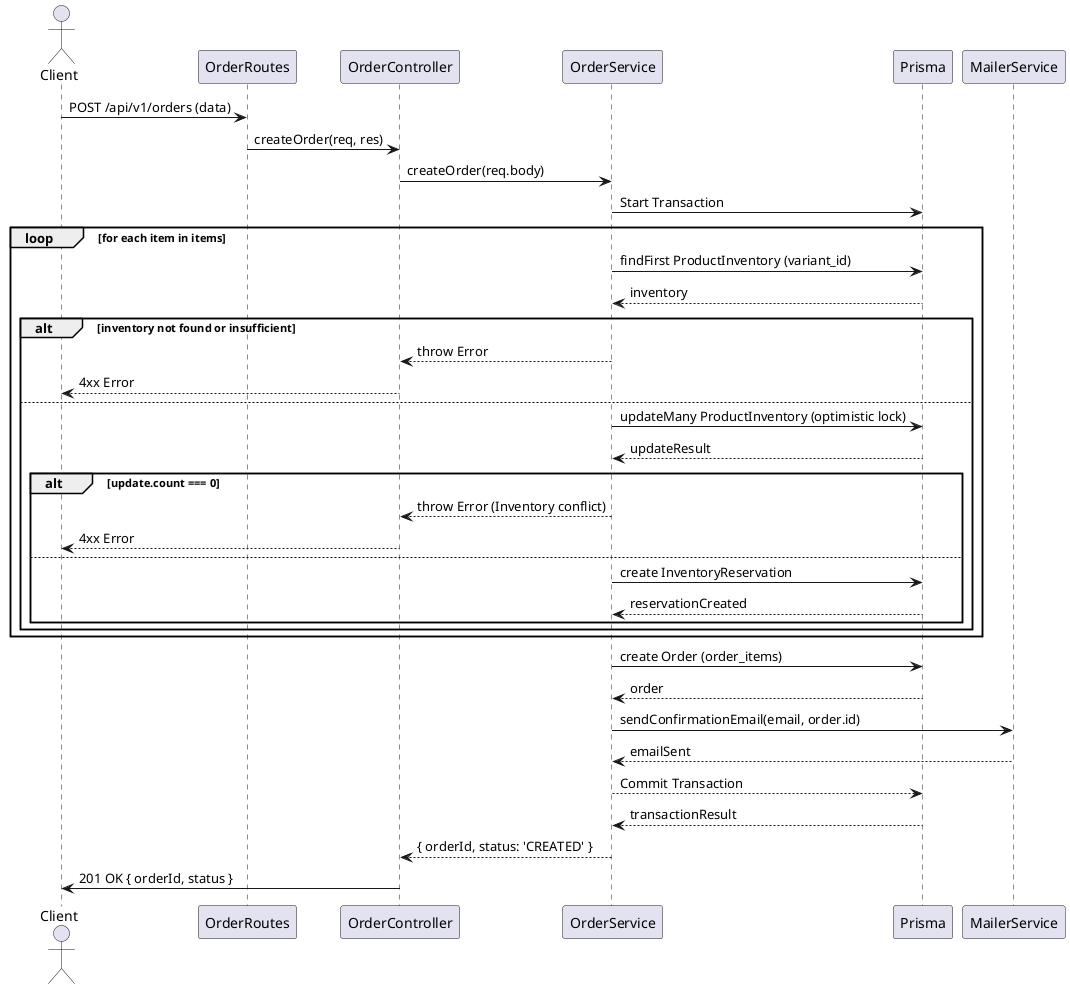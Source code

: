 @startuml CreateOrder
actor Client
participant "OrderRoutes" as Routes
participant "OrderController" as Controller
participant "OrderService" as Service
participant "Prisma" as DB
participant "MailerService" as Mailer

Client -> Routes : POST /api/v1/orders (data)
Routes -> Controller : createOrder(req, res)
Controller -> Service : createOrder(req.body)
Service -> DB : Start Transaction
loop for each item in items
    Service -> DB : findFirst ProductInventory (variant_id)
    DB --> Service : inventory
    alt inventory not found or insufficient
        Service --> Controller : throw Error
        Controller --> Client : 4xx Error
    else
        Service -> DB : updateMany ProductInventory (optimistic lock)
        DB --> Service : updateResult
        alt update.count === 0
             Service --> Controller : throw Error (Inventory conflict)
             Controller --> Client : 4xx Error
        else
            Service -> DB : create InventoryReservation
            DB --> Service : reservationCreated
        end
    end
end
Service -> DB : create Order (order_items)
DB --> Service : order
Service -> Mailer : sendConfirmationEmail(email, order.id)
Mailer --> Service : emailSent
Service --> DB : Commit Transaction
DB --> Service : transactionResult
Service --> Controller : { orderId, status: 'CREATED' }
Controller -> Client : 201 OK { orderId, status }
@enduml